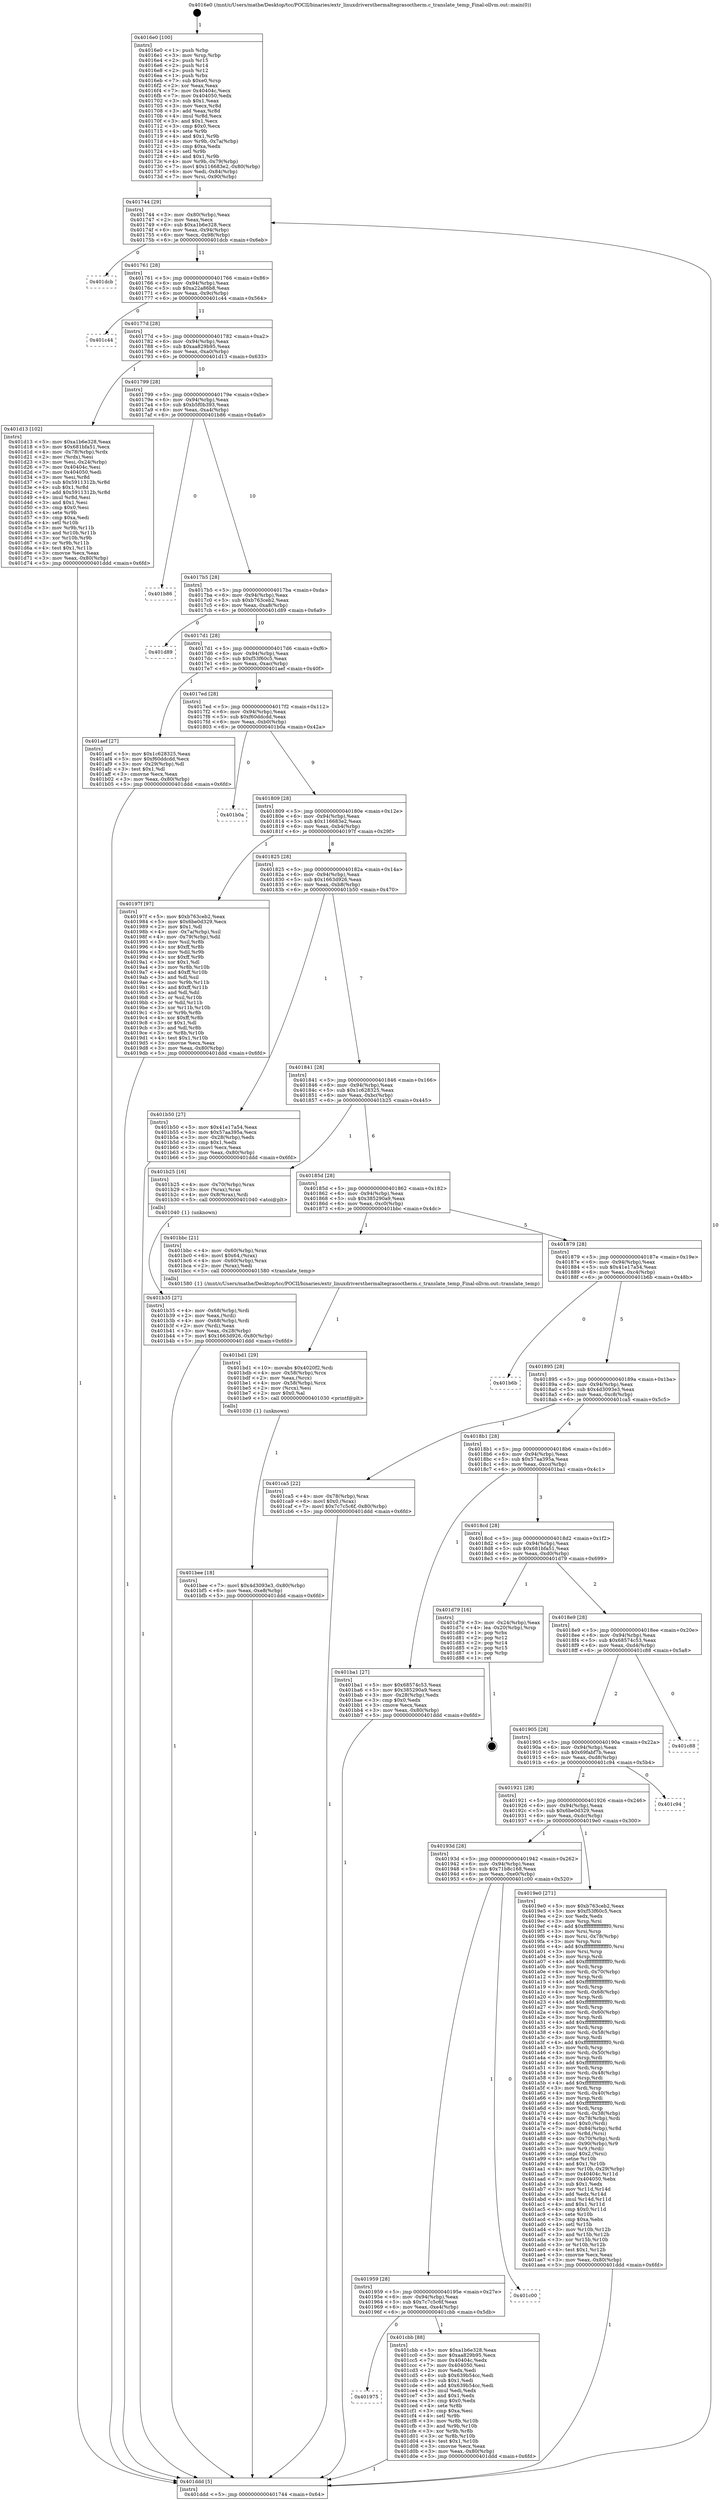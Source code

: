 digraph "0x4016e0" {
  label = "0x4016e0 (/mnt/c/Users/mathe/Desktop/tcc/POCII/binaries/extr_linuxdriversthermaltegrasoctherm.c_translate_temp_Final-ollvm.out::main(0))"
  labelloc = "t"
  node[shape=record]

  Entry [label="",width=0.3,height=0.3,shape=circle,fillcolor=black,style=filled]
  "0x401744" [label="{
     0x401744 [29]\l
     | [instrs]\l
     &nbsp;&nbsp;0x401744 \<+3\>: mov -0x80(%rbp),%eax\l
     &nbsp;&nbsp;0x401747 \<+2\>: mov %eax,%ecx\l
     &nbsp;&nbsp;0x401749 \<+6\>: sub $0xa1b6e328,%ecx\l
     &nbsp;&nbsp;0x40174f \<+6\>: mov %eax,-0x94(%rbp)\l
     &nbsp;&nbsp;0x401755 \<+6\>: mov %ecx,-0x98(%rbp)\l
     &nbsp;&nbsp;0x40175b \<+6\>: je 0000000000401dcb \<main+0x6eb\>\l
  }"]
  "0x401dcb" [label="{
     0x401dcb\l
  }", style=dashed]
  "0x401761" [label="{
     0x401761 [28]\l
     | [instrs]\l
     &nbsp;&nbsp;0x401761 \<+5\>: jmp 0000000000401766 \<main+0x86\>\l
     &nbsp;&nbsp;0x401766 \<+6\>: mov -0x94(%rbp),%eax\l
     &nbsp;&nbsp;0x40176c \<+5\>: sub $0xa22a86b8,%eax\l
     &nbsp;&nbsp;0x401771 \<+6\>: mov %eax,-0x9c(%rbp)\l
     &nbsp;&nbsp;0x401777 \<+6\>: je 0000000000401c44 \<main+0x564\>\l
  }"]
  Exit [label="",width=0.3,height=0.3,shape=circle,fillcolor=black,style=filled,peripheries=2]
  "0x401c44" [label="{
     0x401c44\l
  }", style=dashed]
  "0x40177d" [label="{
     0x40177d [28]\l
     | [instrs]\l
     &nbsp;&nbsp;0x40177d \<+5\>: jmp 0000000000401782 \<main+0xa2\>\l
     &nbsp;&nbsp;0x401782 \<+6\>: mov -0x94(%rbp),%eax\l
     &nbsp;&nbsp;0x401788 \<+5\>: sub $0xaa829b95,%eax\l
     &nbsp;&nbsp;0x40178d \<+6\>: mov %eax,-0xa0(%rbp)\l
     &nbsp;&nbsp;0x401793 \<+6\>: je 0000000000401d13 \<main+0x633\>\l
  }"]
  "0x401975" [label="{
     0x401975\l
  }", style=dashed]
  "0x401d13" [label="{
     0x401d13 [102]\l
     | [instrs]\l
     &nbsp;&nbsp;0x401d13 \<+5\>: mov $0xa1b6e328,%eax\l
     &nbsp;&nbsp;0x401d18 \<+5\>: mov $0x681bfa51,%ecx\l
     &nbsp;&nbsp;0x401d1d \<+4\>: mov -0x78(%rbp),%rdx\l
     &nbsp;&nbsp;0x401d21 \<+2\>: mov (%rdx),%esi\l
     &nbsp;&nbsp;0x401d23 \<+3\>: mov %esi,-0x24(%rbp)\l
     &nbsp;&nbsp;0x401d26 \<+7\>: mov 0x40404c,%esi\l
     &nbsp;&nbsp;0x401d2d \<+7\>: mov 0x404050,%edi\l
     &nbsp;&nbsp;0x401d34 \<+3\>: mov %esi,%r8d\l
     &nbsp;&nbsp;0x401d37 \<+7\>: sub $0x5911312b,%r8d\l
     &nbsp;&nbsp;0x401d3e \<+4\>: sub $0x1,%r8d\l
     &nbsp;&nbsp;0x401d42 \<+7\>: add $0x5911312b,%r8d\l
     &nbsp;&nbsp;0x401d49 \<+4\>: imul %r8d,%esi\l
     &nbsp;&nbsp;0x401d4d \<+3\>: and $0x1,%esi\l
     &nbsp;&nbsp;0x401d50 \<+3\>: cmp $0x0,%esi\l
     &nbsp;&nbsp;0x401d53 \<+4\>: sete %r9b\l
     &nbsp;&nbsp;0x401d57 \<+3\>: cmp $0xa,%edi\l
     &nbsp;&nbsp;0x401d5a \<+4\>: setl %r10b\l
     &nbsp;&nbsp;0x401d5e \<+3\>: mov %r9b,%r11b\l
     &nbsp;&nbsp;0x401d61 \<+3\>: and %r10b,%r11b\l
     &nbsp;&nbsp;0x401d64 \<+3\>: xor %r10b,%r9b\l
     &nbsp;&nbsp;0x401d67 \<+3\>: or %r9b,%r11b\l
     &nbsp;&nbsp;0x401d6a \<+4\>: test $0x1,%r11b\l
     &nbsp;&nbsp;0x401d6e \<+3\>: cmovne %ecx,%eax\l
     &nbsp;&nbsp;0x401d71 \<+3\>: mov %eax,-0x80(%rbp)\l
     &nbsp;&nbsp;0x401d74 \<+5\>: jmp 0000000000401ddd \<main+0x6fd\>\l
  }"]
  "0x401799" [label="{
     0x401799 [28]\l
     | [instrs]\l
     &nbsp;&nbsp;0x401799 \<+5\>: jmp 000000000040179e \<main+0xbe\>\l
     &nbsp;&nbsp;0x40179e \<+6\>: mov -0x94(%rbp),%eax\l
     &nbsp;&nbsp;0x4017a4 \<+5\>: sub $0xb5f0b393,%eax\l
     &nbsp;&nbsp;0x4017a9 \<+6\>: mov %eax,-0xa4(%rbp)\l
     &nbsp;&nbsp;0x4017af \<+6\>: je 0000000000401b86 \<main+0x4a6\>\l
  }"]
  "0x401cbb" [label="{
     0x401cbb [88]\l
     | [instrs]\l
     &nbsp;&nbsp;0x401cbb \<+5\>: mov $0xa1b6e328,%eax\l
     &nbsp;&nbsp;0x401cc0 \<+5\>: mov $0xaa829b95,%ecx\l
     &nbsp;&nbsp;0x401cc5 \<+7\>: mov 0x40404c,%edx\l
     &nbsp;&nbsp;0x401ccc \<+7\>: mov 0x404050,%esi\l
     &nbsp;&nbsp;0x401cd3 \<+2\>: mov %edx,%edi\l
     &nbsp;&nbsp;0x401cd5 \<+6\>: sub $0x639b54cc,%edi\l
     &nbsp;&nbsp;0x401cdb \<+3\>: sub $0x1,%edi\l
     &nbsp;&nbsp;0x401cde \<+6\>: add $0x639b54cc,%edi\l
     &nbsp;&nbsp;0x401ce4 \<+3\>: imul %edi,%edx\l
     &nbsp;&nbsp;0x401ce7 \<+3\>: and $0x1,%edx\l
     &nbsp;&nbsp;0x401cea \<+3\>: cmp $0x0,%edx\l
     &nbsp;&nbsp;0x401ced \<+4\>: sete %r8b\l
     &nbsp;&nbsp;0x401cf1 \<+3\>: cmp $0xa,%esi\l
     &nbsp;&nbsp;0x401cf4 \<+4\>: setl %r9b\l
     &nbsp;&nbsp;0x401cf8 \<+3\>: mov %r8b,%r10b\l
     &nbsp;&nbsp;0x401cfb \<+3\>: and %r9b,%r10b\l
     &nbsp;&nbsp;0x401cfe \<+3\>: xor %r9b,%r8b\l
     &nbsp;&nbsp;0x401d01 \<+3\>: or %r8b,%r10b\l
     &nbsp;&nbsp;0x401d04 \<+4\>: test $0x1,%r10b\l
     &nbsp;&nbsp;0x401d08 \<+3\>: cmovne %ecx,%eax\l
     &nbsp;&nbsp;0x401d0b \<+3\>: mov %eax,-0x80(%rbp)\l
     &nbsp;&nbsp;0x401d0e \<+5\>: jmp 0000000000401ddd \<main+0x6fd\>\l
  }"]
  "0x401b86" [label="{
     0x401b86\l
  }", style=dashed]
  "0x4017b5" [label="{
     0x4017b5 [28]\l
     | [instrs]\l
     &nbsp;&nbsp;0x4017b5 \<+5\>: jmp 00000000004017ba \<main+0xda\>\l
     &nbsp;&nbsp;0x4017ba \<+6\>: mov -0x94(%rbp),%eax\l
     &nbsp;&nbsp;0x4017c0 \<+5\>: sub $0xb763ceb2,%eax\l
     &nbsp;&nbsp;0x4017c5 \<+6\>: mov %eax,-0xa8(%rbp)\l
     &nbsp;&nbsp;0x4017cb \<+6\>: je 0000000000401d89 \<main+0x6a9\>\l
  }"]
  "0x401959" [label="{
     0x401959 [28]\l
     | [instrs]\l
     &nbsp;&nbsp;0x401959 \<+5\>: jmp 000000000040195e \<main+0x27e\>\l
     &nbsp;&nbsp;0x40195e \<+6\>: mov -0x94(%rbp),%eax\l
     &nbsp;&nbsp;0x401964 \<+5\>: sub $0x7c7c5c6f,%eax\l
     &nbsp;&nbsp;0x401969 \<+6\>: mov %eax,-0xe4(%rbp)\l
     &nbsp;&nbsp;0x40196f \<+6\>: je 0000000000401cbb \<main+0x5db\>\l
  }"]
  "0x401d89" [label="{
     0x401d89\l
  }", style=dashed]
  "0x4017d1" [label="{
     0x4017d1 [28]\l
     | [instrs]\l
     &nbsp;&nbsp;0x4017d1 \<+5\>: jmp 00000000004017d6 \<main+0xf6\>\l
     &nbsp;&nbsp;0x4017d6 \<+6\>: mov -0x94(%rbp),%eax\l
     &nbsp;&nbsp;0x4017dc \<+5\>: sub $0xf53f60c5,%eax\l
     &nbsp;&nbsp;0x4017e1 \<+6\>: mov %eax,-0xac(%rbp)\l
     &nbsp;&nbsp;0x4017e7 \<+6\>: je 0000000000401aef \<main+0x40f\>\l
  }"]
  "0x401c00" [label="{
     0x401c00\l
  }", style=dashed]
  "0x401aef" [label="{
     0x401aef [27]\l
     | [instrs]\l
     &nbsp;&nbsp;0x401aef \<+5\>: mov $0x1c628325,%eax\l
     &nbsp;&nbsp;0x401af4 \<+5\>: mov $0xf60ddcdd,%ecx\l
     &nbsp;&nbsp;0x401af9 \<+3\>: mov -0x29(%rbp),%dl\l
     &nbsp;&nbsp;0x401afc \<+3\>: test $0x1,%dl\l
     &nbsp;&nbsp;0x401aff \<+3\>: cmovne %ecx,%eax\l
     &nbsp;&nbsp;0x401b02 \<+3\>: mov %eax,-0x80(%rbp)\l
     &nbsp;&nbsp;0x401b05 \<+5\>: jmp 0000000000401ddd \<main+0x6fd\>\l
  }"]
  "0x4017ed" [label="{
     0x4017ed [28]\l
     | [instrs]\l
     &nbsp;&nbsp;0x4017ed \<+5\>: jmp 00000000004017f2 \<main+0x112\>\l
     &nbsp;&nbsp;0x4017f2 \<+6\>: mov -0x94(%rbp),%eax\l
     &nbsp;&nbsp;0x4017f8 \<+5\>: sub $0xf60ddcdd,%eax\l
     &nbsp;&nbsp;0x4017fd \<+6\>: mov %eax,-0xb0(%rbp)\l
     &nbsp;&nbsp;0x401803 \<+6\>: je 0000000000401b0a \<main+0x42a\>\l
  }"]
  "0x401bee" [label="{
     0x401bee [18]\l
     | [instrs]\l
     &nbsp;&nbsp;0x401bee \<+7\>: movl $0x4d3093e3,-0x80(%rbp)\l
     &nbsp;&nbsp;0x401bf5 \<+6\>: mov %eax,-0xe8(%rbp)\l
     &nbsp;&nbsp;0x401bfb \<+5\>: jmp 0000000000401ddd \<main+0x6fd\>\l
  }"]
  "0x401b0a" [label="{
     0x401b0a\l
  }", style=dashed]
  "0x401809" [label="{
     0x401809 [28]\l
     | [instrs]\l
     &nbsp;&nbsp;0x401809 \<+5\>: jmp 000000000040180e \<main+0x12e\>\l
     &nbsp;&nbsp;0x40180e \<+6\>: mov -0x94(%rbp),%eax\l
     &nbsp;&nbsp;0x401814 \<+5\>: sub $0x116683e2,%eax\l
     &nbsp;&nbsp;0x401819 \<+6\>: mov %eax,-0xb4(%rbp)\l
     &nbsp;&nbsp;0x40181f \<+6\>: je 000000000040197f \<main+0x29f\>\l
  }"]
  "0x401bd1" [label="{
     0x401bd1 [29]\l
     | [instrs]\l
     &nbsp;&nbsp;0x401bd1 \<+10\>: movabs $0x4020f2,%rdi\l
     &nbsp;&nbsp;0x401bdb \<+4\>: mov -0x58(%rbp),%rcx\l
     &nbsp;&nbsp;0x401bdf \<+2\>: mov %eax,(%rcx)\l
     &nbsp;&nbsp;0x401be1 \<+4\>: mov -0x58(%rbp),%rcx\l
     &nbsp;&nbsp;0x401be5 \<+2\>: mov (%rcx),%esi\l
     &nbsp;&nbsp;0x401be7 \<+2\>: mov $0x0,%al\l
     &nbsp;&nbsp;0x401be9 \<+5\>: call 0000000000401030 \<printf@plt\>\l
     | [calls]\l
     &nbsp;&nbsp;0x401030 \{1\} (unknown)\l
  }"]
  "0x40197f" [label="{
     0x40197f [97]\l
     | [instrs]\l
     &nbsp;&nbsp;0x40197f \<+5\>: mov $0xb763ceb2,%eax\l
     &nbsp;&nbsp;0x401984 \<+5\>: mov $0x6be0d329,%ecx\l
     &nbsp;&nbsp;0x401989 \<+2\>: mov $0x1,%dl\l
     &nbsp;&nbsp;0x40198b \<+4\>: mov -0x7a(%rbp),%sil\l
     &nbsp;&nbsp;0x40198f \<+4\>: mov -0x79(%rbp),%dil\l
     &nbsp;&nbsp;0x401993 \<+3\>: mov %sil,%r8b\l
     &nbsp;&nbsp;0x401996 \<+4\>: xor $0xff,%r8b\l
     &nbsp;&nbsp;0x40199a \<+3\>: mov %dil,%r9b\l
     &nbsp;&nbsp;0x40199d \<+4\>: xor $0xff,%r9b\l
     &nbsp;&nbsp;0x4019a1 \<+3\>: xor $0x1,%dl\l
     &nbsp;&nbsp;0x4019a4 \<+3\>: mov %r8b,%r10b\l
     &nbsp;&nbsp;0x4019a7 \<+4\>: and $0xff,%r10b\l
     &nbsp;&nbsp;0x4019ab \<+3\>: and %dl,%sil\l
     &nbsp;&nbsp;0x4019ae \<+3\>: mov %r9b,%r11b\l
     &nbsp;&nbsp;0x4019b1 \<+4\>: and $0xff,%r11b\l
     &nbsp;&nbsp;0x4019b5 \<+3\>: and %dl,%dil\l
     &nbsp;&nbsp;0x4019b8 \<+3\>: or %sil,%r10b\l
     &nbsp;&nbsp;0x4019bb \<+3\>: or %dil,%r11b\l
     &nbsp;&nbsp;0x4019be \<+3\>: xor %r11b,%r10b\l
     &nbsp;&nbsp;0x4019c1 \<+3\>: or %r9b,%r8b\l
     &nbsp;&nbsp;0x4019c4 \<+4\>: xor $0xff,%r8b\l
     &nbsp;&nbsp;0x4019c8 \<+3\>: or $0x1,%dl\l
     &nbsp;&nbsp;0x4019cb \<+3\>: and %dl,%r8b\l
     &nbsp;&nbsp;0x4019ce \<+3\>: or %r8b,%r10b\l
     &nbsp;&nbsp;0x4019d1 \<+4\>: test $0x1,%r10b\l
     &nbsp;&nbsp;0x4019d5 \<+3\>: cmovne %ecx,%eax\l
     &nbsp;&nbsp;0x4019d8 \<+3\>: mov %eax,-0x80(%rbp)\l
     &nbsp;&nbsp;0x4019db \<+5\>: jmp 0000000000401ddd \<main+0x6fd\>\l
  }"]
  "0x401825" [label="{
     0x401825 [28]\l
     | [instrs]\l
     &nbsp;&nbsp;0x401825 \<+5\>: jmp 000000000040182a \<main+0x14a\>\l
     &nbsp;&nbsp;0x40182a \<+6\>: mov -0x94(%rbp),%eax\l
     &nbsp;&nbsp;0x401830 \<+5\>: sub $0x1663d926,%eax\l
     &nbsp;&nbsp;0x401835 \<+6\>: mov %eax,-0xb8(%rbp)\l
     &nbsp;&nbsp;0x40183b \<+6\>: je 0000000000401b50 \<main+0x470\>\l
  }"]
  "0x401ddd" [label="{
     0x401ddd [5]\l
     | [instrs]\l
     &nbsp;&nbsp;0x401ddd \<+5\>: jmp 0000000000401744 \<main+0x64\>\l
  }"]
  "0x4016e0" [label="{
     0x4016e0 [100]\l
     | [instrs]\l
     &nbsp;&nbsp;0x4016e0 \<+1\>: push %rbp\l
     &nbsp;&nbsp;0x4016e1 \<+3\>: mov %rsp,%rbp\l
     &nbsp;&nbsp;0x4016e4 \<+2\>: push %r15\l
     &nbsp;&nbsp;0x4016e6 \<+2\>: push %r14\l
     &nbsp;&nbsp;0x4016e8 \<+2\>: push %r12\l
     &nbsp;&nbsp;0x4016ea \<+1\>: push %rbx\l
     &nbsp;&nbsp;0x4016eb \<+7\>: sub $0xe0,%rsp\l
     &nbsp;&nbsp;0x4016f2 \<+2\>: xor %eax,%eax\l
     &nbsp;&nbsp;0x4016f4 \<+7\>: mov 0x40404c,%ecx\l
     &nbsp;&nbsp;0x4016fb \<+7\>: mov 0x404050,%edx\l
     &nbsp;&nbsp;0x401702 \<+3\>: sub $0x1,%eax\l
     &nbsp;&nbsp;0x401705 \<+3\>: mov %ecx,%r8d\l
     &nbsp;&nbsp;0x401708 \<+3\>: add %eax,%r8d\l
     &nbsp;&nbsp;0x40170b \<+4\>: imul %r8d,%ecx\l
     &nbsp;&nbsp;0x40170f \<+3\>: and $0x1,%ecx\l
     &nbsp;&nbsp;0x401712 \<+3\>: cmp $0x0,%ecx\l
     &nbsp;&nbsp;0x401715 \<+4\>: sete %r9b\l
     &nbsp;&nbsp;0x401719 \<+4\>: and $0x1,%r9b\l
     &nbsp;&nbsp;0x40171d \<+4\>: mov %r9b,-0x7a(%rbp)\l
     &nbsp;&nbsp;0x401721 \<+3\>: cmp $0xa,%edx\l
     &nbsp;&nbsp;0x401724 \<+4\>: setl %r9b\l
     &nbsp;&nbsp;0x401728 \<+4\>: and $0x1,%r9b\l
     &nbsp;&nbsp;0x40172c \<+4\>: mov %r9b,-0x79(%rbp)\l
     &nbsp;&nbsp;0x401730 \<+7\>: movl $0x116683e2,-0x80(%rbp)\l
     &nbsp;&nbsp;0x401737 \<+6\>: mov %edi,-0x84(%rbp)\l
     &nbsp;&nbsp;0x40173d \<+7\>: mov %rsi,-0x90(%rbp)\l
  }"]
  "0x401b35" [label="{
     0x401b35 [27]\l
     | [instrs]\l
     &nbsp;&nbsp;0x401b35 \<+4\>: mov -0x68(%rbp),%rdi\l
     &nbsp;&nbsp;0x401b39 \<+2\>: mov %eax,(%rdi)\l
     &nbsp;&nbsp;0x401b3b \<+4\>: mov -0x68(%rbp),%rdi\l
     &nbsp;&nbsp;0x401b3f \<+2\>: mov (%rdi),%eax\l
     &nbsp;&nbsp;0x401b41 \<+3\>: mov %eax,-0x28(%rbp)\l
     &nbsp;&nbsp;0x401b44 \<+7\>: movl $0x1663d926,-0x80(%rbp)\l
     &nbsp;&nbsp;0x401b4b \<+5\>: jmp 0000000000401ddd \<main+0x6fd\>\l
  }"]
  "0x401b50" [label="{
     0x401b50 [27]\l
     | [instrs]\l
     &nbsp;&nbsp;0x401b50 \<+5\>: mov $0x41e17a54,%eax\l
     &nbsp;&nbsp;0x401b55 \<+5\>: mov $0x57aa395a,%ecx\l
     &nbsp;&nbsp;0x401b5a \<+3\>: mov -0x28(%rbp),%edx\l
     &nbsp;&nbsp;0x401b5d \<+3\>: cmp $0x1,%edx\l
     &nbsp;&nbsp;0x401b60 \<+3\>: cmovl %ecx,%eax\l
     &nbsp;&nbsp;0x401b63 \<+3\>: mov %eax,-0x80(%rbp)\l
     &nbsp;&nbsp;0x401b66 \<+5\>: jmp 0000000000401ddd \<main+0x6fd\>\l
  }"]
  "0x401841" [label="{
     0x401841 [28]\l
     | [instrs]\l
     &nbsp;&nbsp;0x401841 \<+5\>: jmp 0000000000401846 \<main+0x166\>\l
     &nbsp;&nbsp;0x401846 \<+6\>: mov -0x94(%rbp),%eax\l
     &nbsp;&nbsp;0x40184c \<+5\>: sub $0x1c628325,%eax\l
     &nbsp;&nbsp;0x401851 \<+6\>: mov %eax,-0xbc(%rbp)\l
     &nbsp;&nbsp;0x401857 \<+6\>: je 0000000000401b25 \<main+0x445\>\l
  }"]
  "0x40193d" [label="{
     0x40193d [28]\l
     | [instrs]\l
     &nbsp;&nbsp;0x40193d \<+5\>: jmp 0000000000401942 \<main+0x262\>\l
     &nbsp;&nbsp;0x401942 \<+6\>: mov -0x94(%rbp),%eax\l
     &nbsp;&nbsp;0x401948 \<+5\>: sub $0x71b8c168,%eax\l
     &nbsp;&nbsp;0x40194d \<+6\>: mov %eax,-0xe0(%rbp)\l
     &nbsp;&nbsp;0x401953 \<+6\>: je 0000000000401c00 \<main+0x520\>\l
  }"]
  "0x401b25" [label="{
     0x401b25 [16]\l
     | [instrs]\l
     &nbsp;&nbsp;0x401b25 \<+4\>: mov -0x70(%rbp),%rax\l
     &nbsp;&nbsp;0x401b29 \<+3\>: mov (%rax),%rax\l
     &nbsp;&nbsp;0x401b2c \<+4\>: mov 0x8(%rax),%rdi\l
     &nbsp;&nbsp;0x401b30 \<+5\>: call 0000000000401040 \<atoi@plt\>\l
     | [calls]\l
     &nbsp;&nbsp;0x401040 \{1\} (unknown)\l
  }"]
  "0x40185d" [label="{
     0x40185d [28]\l
     | [instrs]\l
     &nbsp;&nbsp;0x40185d \<+5\>: jmp 0000000000401862 \<main+0x182\>\l
     &nbsp;&nbsp;0x401862 \<+6\>: mov -0x94(%rbp),%eax\l
     &nbsp;&nbsp;0x401868 \<+5\>: sub $0x385290a9,%eax\l
     &nbsp;&nbsp;0x40186d \<+6\>: mov %eax,-0xc0(%rbp)\l
     &nbsp;&nbsp;0x401873 \<+6\>: je 0000000000401bbc \<main+0x4dc\>\l
  }"]
  "0x4019e0" [label="{
     0x4019e0 [271]\l
     | [instrs]\l
     &nbsp;&nbsp;0x4019e0 \<+5\>: mov $0xb763ceb2,%eax\l
     &nbsp;&nbsp;0x4019e5 \<+5\>: mov $0xf53f60c5,%ecx\l
     &nbsp;&nbsp;0x4019ea \<+2\>: xor %edx,%edx\l
     &nbsp;&nbsp;0x4019ec \<+3\>: mov %rsp,%rsi\l
     &nbsp;&nbsp;0x4019ef \<+4\>: add $0xfffffffffffffff0,%rsi\l
     &nbsp;&nbsp;0x4019f3 \<+3\>: mov %rsi,%rsp\l
     &nbsp;&nbsp;0x4019f6 \<+4\>: mov %rsi,-0x78(%rbp)\l
     &nbsp;&nbsp;0x4019fa \<+3\>: mov %rsp,%rsi\l
     &nbsp;&nbsp;0x4019fd \<+4\>: add $0xfffffffffffffff0,%rsi\l
     &nbsp;&nbsp;0x401a01 \<+3\>: mov %rsi,%rsp\l
     &nbsp;&nbsp;0x401a04 \<+3\>: mov %rsp,%rdi\l
     &nbsp;&nbsp;0x401a07 \<+4\>: add $0xfffffffffffffff0,%rdi\l
     &nbsp;&nbsp;0x401a0b \<+3\>: mov %rdi,%rsp\l
     &nbsp;&nbsp;0x401a0e \<+4\>: mov %rdi,-0x70(%rbp)\l
     &nbsp;&nbsp;0x401a12 \<+3\>: mov %rsp,%rdi\l
     &nbsp;&nbsp;0x401a15 \<+4\>: add $0xfffffffffffffff0,%rdi\l
     &nbsp;&nbsp;0x401a19 \<+3\>: mov %rdi,%rsp\l
     &nbsp;&nbsp;0x401a1c \<+4\>: mov %rdi,-0x68(%rbp)\l
     &nbsp;&nbsp;0x401a20 \<+3\>: mov %rsp,%rdi\l
     &nbsp;&nbsp;0x401a23 \<+4\>: add $0xfffffffffffffff0,%rdi\l
     &nbsp;&nbsp;0x401a27 \<+3\>: mov %rdi,%rsp\l
     &nbsp;&nbsp;0x401a2a \<+4\>: mov %rdi,-0x60(%rbp)\l
     &nbsp;&nbsp;0x401a2e \<+3\>: mov %rsp,%rdi\l
     &nbsp;&nbsp;0x401a31 \<+4\>: add $0xfffffffffffffff0,%rdi\l
     &nbsp;&nbsp;0x401a35 \<+3\>: mov %rdi,%rsp\l
     &nbsp;&nbsp;0x401a38 \<+4\>: mov %rdi,-0x58(%rbp)\l
     &nbsp;&nbsp;0x401a3c \<+3\>: mov %rsp,%rdi\l
     &nbsp;&nbsp;0x401a3f \<+4\>: add $0xfffffffffffffff0,%rdi\l
     &nbsp;&nbsp;0x401a43 \<+3\>: mov %rdi,%rsp\l
     &nbsp;&nbsp;0x401a46 \<+4\>: mov %rdi,-0x50(%rbp)\l
     &nbsp;&nbsp;0x401a4a \<+3\>: mov %rsp,%rdi\l
     &nbsp;&nbsp;0x401a4d \<+4\>: add $0xfffffffffffffff0,%rdi\l
     &nbsp;&nbsp;0x401a51 \<+3\>: mov %rdi,%rsp\l
     &nbsp;&nbsp;0x401a54 \<+4\>: mov %rdi,-0x48(%rbp)\l
     &nbsp;&nbsp;0x401a58 \<+3\>: mov %rsp,%rdi\l
     &nbsp;&nbsp;0x401a5b \<+4\>: add $0xfffffffffffffff0,%rdi\l
     &nbsp;&nbsp;0x401a5f \<+3\>: mov %rdi,%rsp\l
     &nbsp;&nbsp;0x401a62 \<+4\>: mov %rdi,-0x40(%rbp)\l
     &nbsp;&nbsp;0x401a66 \<+3\>: mov %rsp,%rdi\l
     &nbsp;&nbsp;0x401a69 \<+4\>: add $0xfffffffffffffff0,%rdi\l
     &nbsp;&nbsp;0x401a6d \<+3\>: mov %rdi,%rsp\l
     &nbsp;&nbsp;0x401a70 \<+4\>: mov %rdi,-0x38(%rbp)\l
     &nbsp;&nbsp;0x401a74 \<+4\>: mov -0x78(%rbp),%rdi\l
     &nbsp;&nbsp;0x401a78 \<+6\>: movl $0x0,(%rdi)\l
     &nbsp;&nbsp;0x401a7e \<+7\>: mov -0x84(%rbp),%r8d\l
     &nbsp;&nbsp;0x401a85 \<+3\>: mov %r8d,(%rsi)\l
     &nbsp;&nbsp;0x401a88 \<+4\>: mov -0x70(%rbp),%rdi\l
     &nbsp;&nbsp;0x401a8c \<+7\>: mov -0x90(%rbp),%r9\l
     &nbsp;&nbsp;0x401a93 \<+3\>: mov %r9,(%rdi)\l
     &nbsp;&nbsp;0x401a96 \<+3\>: cmpl $0x2,(%rsi)\l
     &nbsp;&nbsp;0x401a99 \<+4\>: setne %r10b\l
     &nbsp;&nbsp;0x401a9d \<+4\>: and $0x1,%r10b\l
     &nbsp;&nbsp;0x401aa1 \<+4\>: mov %r10b,-0x29(%rbp)\l
     &nbsp;&nbsp;0x401aa5 \<+8\>: mov 0x40404c,%r11d\l
     &nbsp;&nbsp;0x401aad \<+7\>: mov 0x404050,%ebx\l
     &nbsp;&nbsp;0x401ab4 \<+3\>: sub $0x1,%edx\l
     &nbsp;&nbsp;0x401ab7 \<+3\>: mov %r11d,%r14d\l
     &nbsp;&nbsp;0x401aba \<+3\>: add %edx,%r14d\l
     &nbsp;&nbsp;0x401abd \<+4\>: imul %r14d,%r11d\l
     &nbsp;&nbsp;0x401ac1 \<+4\>: and $0x1,%r11d\l
     &nbsp;&nbsp;0x401ac5 \<+4\>: cmp $0x0,%r11d\l
     &nbsp;&nbsp;0x401ac9 \<+4\>: sete %r10b\l
     &nbsp;&nbsp;0x401acd \<+3\>: cmp $0xa,%ebx\l
     &nbsp;&nbsp;0x401ad0 \<+4\>: setl %r15b\l
     &nbsp;&nbsp;0x401ad4 \<+3\>: mov %r10b,%r12b\l
     &nbsp;&nbsp;0x401ad7 \<+3\>: and %r15b,%r12b\l
     &nbsp;&nbsp;0x401ada \<+3\>: xor %r15b,%r10b\l
     &nbsp;&nbsp;0x401add \<+3\>: or %r10b,%r12b\l
     &nbsp;&nbsp;0x401ae0 \<+4\>: test $0x1,%r12b\l
     &nbsp;&nbsp;0x401ae4 \<+3\>: cmovne %ecx,%eax\l
     &nbsp;&nbsp;0x401ae7 \<+3\>: mov %eax,-0x80(%rbp)\l
     &nbsp;&nbsp;0x401aea \<+5\>: jmp 0000000000401ddd \<main+0x6fd\>\l
  }"]
  "0x401bbc" [label="{
     0x401bbc [21]\l
     | [instrs]\l
     &nbsp;&nbsp;0x401bbc \<+4\>: mov -0x60(%rbp),%rax\l
     &nbsp;&nbsp;0x401bc0 \<+6\>: movl $0x64,(%rax)\l
     &nbsp;&nbsp;0x401bc6 \<+4\>: mov -0x60(%rbp),%rax\l
     &nbsp;&nbsp;0x401bca \<+2\>: mov (%rax),%edi\l
     &nbsp;&nbsp;0x401bcc \<+5\>: call 0000000000401580 \<translate_temp\>\l
     | [calls]\l
     &nbsp;&nbsp;0x401580 \{1\} (/mnt/c/Users/mathe/Desktop/tcc/POCII/binaries/extr_linuxdriversthermaltegrasoctherm.c_translate_temp_Final-ollvm.out::translate_temp)\l
  }"]
  "0x401879" [label="{
     0x401879 [28]\l
     | [instrs]\l
     &nbsp;&nbsp;0x401879 \<+5\>: jmp 000000000040187e \<main+0x19e\>\l
     &nbsp;&nbsp;0x40187e \<+6\>: mov -0x94(%rbp),%eax\l
     &nbsp;&nbsp;0x401884 \<+5\>: sub $0x41e17a54,%eax\l
     &nbsp;&nbsp;0x401889 \<+6\>: mov %eax,-0xc4(%rbp)\l
     &nbsp;&nbsp;0x40188f \<+6\>: je 0000000000401b6b \<main+0x48b\>\l
  }"]
  "0x401921" [label="{
     0x401921 [28]\l
     | [instrs]\l
     &nbsp;&nbsp;0x401921 \<+5\>: jmp 0000000000401926 \<main+0x246\>\l
     &nbsp;&nbsp;0x401926 \<+6\>: mov -0x94(%rbp),%eax\l
     &nbsp;&nbsp;0x40192c \<+5\>: sub $0x6be0d329,%eax\l
     &nbsp;&nbsp;0x401931 \<+6\>: mov %eax,-0xdc(%rbp)\l
     &nbsp;&nbsp;0x401937 \<+6\>: je 00000000004019e0 \<main+0x300\>\l
  }"]
  "0x401b6b" [label="{
     0x401b6b\l
  }", style=dashed]
  "0x401895" [label="{
     0x401895 [28]\l
     | [instrs]\l
     &nbsp;&nbsp;0x401895 \<+5\>: jmp 000000000040189a \<main+0x1ba\>\l
     &nbsp;&nbsp;0x40189a \<+6\>: mov -0x94(%rbp),%eax\l
     &nbsp;&nbsp;0x4018a0 \<+5\>: sub $0x4d3093e3,%eax\l
     &nbsp;&nbsp;0x4018a5 \<+6\>: mov %eax,-0xc8(%rbp)\l
     &nbsp;&nbsp;0x4018ab \<+6\>: je 0000000000401ca5 \<main+0x5c5\>\l
  }"]
  "0x401c94" [label="{
     0x401c94\l
  }", style=dashed]
  "0x401ca5" [label="{
     0x401ca5 [22]\l
     | [instrs]\l
     &nbsp;&nbsp;0x401ca5 \<+4\>: mov -0x78(%rbp),%rax\l
     &nbsp;&nbsp;0x401ca9 \<+6\>: movl $0x0,(%rax)\l
     &nbsp;&nbsp;0x401caf \<+7\>: movl $0x7c7c5c6f,-0x80(%rbp)\l
     &nbsp;&nbsp;0x401cb6 \<+5\>: jmp 0000000000401ddd \<main+0x6fd\>\l
  }"]
  "0x4018b1" [label="{
     0x4018b1 [28]\l
     | [instrs]\l
     &nbsp;&nbsp;0x4018b1 \<+5\>: jmp 00000000004018b6 \<main+0x1d6\>\l
     &nbsp;&nbsp;0x4018b6 \<+6\>: mov -0x94(%rbp),%eax\l
     &nbsp;&nbsp;0x4018bc \<+5\>: sub $0x57aa395a,%eax\l
     &nbsp;&nbsp;0x4018c1 \<+6\>: mov %eax,-0xcc(%rbp)\l
     &nbsp;&nbsp;0x4018c7 \<+6\>: je 0000000000401ba1 \<main+0x4c1\>\l
  }"]
  "0x401905" [label="{
     0x401905 [28]\l
     | [instrs]\l
     &nbsp;&nbsp;0x401905 \<+5\>: jmp 000000000040190a \<main+0x22a\>\l
     &nbsp;&nbsp;0x40190a \<+6\>: mov -0x94(%rbp),%eax\l
     &nbsp;&nbsp;0x401910 \<+5\>: sub $0x69fabf7b,%eax\l
     &nbsp;&nbsp;0x401915 \<+6\>: mov %eax,-0xd8(%rbp)\l
     &nbsp;&nbsp;0x40191b \<+6\>: je 0000000000401c94 \<main+0x5b4\>\l
  }"]
  "0x401ba1" [label="{
     0x401ba1 [27]\l
     | [instrs]\l
     &nbsp;&nbsp;0x401ba1 \<+5\>: mov $0x68574c53,%eax\l
     &nbsp;&nbsp;0x401ba6 \<+5\>: mov $0x385290a9,%ecx\l
     &nbsp;&nbsp;0x401bab \<+3\>: mov -0x28(%rbp),%edx\l
     &nbsp;&nbsp;0x401bae \<+3\>: cmp $0x0,%edx\l
     &nbsp;&nbsp;0x401bb1 \<+3\>: cmove %ecx,%eax\l
     &nbsp;&nbsp;0x401bb4 \<+3\>: mov %eax,-0x80(%rbp)\l
     &nbsp;&nbsp;0x401bb7 \<+5\>: jmp 0000000000401ddd \<main+0x6fd\>\l
  }"]
  "0x4018cd" [label="{
     0x4018cd [28]\l
     | [instrs]\l
     &nbsp;&nbsp;0x4018cd \<+5\>: jmp 00000000004018d2 \<main+0x1f2\>\l
     &nbsp;&nbsp;0x4018d2 \<+6\>: mov -0x94(%rbp),%eax\l
     &nbsp;&nbsp;0x4018d8 \<+5\>: sub $0x681bfa51,%eax\l
     &nbsp;&nbsp;0x4018dd \<+6\>: mov %eax,-0xd0(%rbp)\l
     &nbsp;&nbsp;0x4018e3 \<+6\>: je 0000000000401d79 \<main+0x699\>\l
  }"]
  "0x401c88" [label="{
     0x401c88\l
  }", style=dashed]
  "0x401d79" [label="{
     0x401d79 [16]\l
     | [instrs]\l
     &nbsp;&nbsp;0x401d79 \<+3\>: mov -0x24(%rbp),%eax\l
     &nbsp;&nbsp;0x401d7c \<+4\>: lea -0x20(%rbp),%rsp\l
     &nbsp;&nbsp;0x401d80 \<+1\>: pop %rbx\l
     &nbsp;&nbsp;0x401d81 \<+2\>: pop %r12\l
     &nbsp;&nbsp;0x401d83 \<+2\>: pop %r14\l
     &nbsp;&nbsp;0x401d85 \<+2\>: pop %r15\l
     &nbsp;&nbsp;0x401d87 \<+1\>: pop %rbp\l
     &nbsp;&nbsp;0x401d88 \<+1\>: ret\l
  }"]
  "0x4018e9" [label="{
     0x4018e9 [28]\l
     | [instrs]\l
     &nbsp;&nbsp;0x4018e9 \<+5\>: jmp 00000000004018ee \<main+0x20e\>\l
     &nbsp;&nbsp;0x4018ee \<+6\>: mov -0x94(%rbp),%eax\l
     &nbsp;&nbsp;0x4018f4 \<+5\>: sub $0x68574c53,%eax\l
     &nbsp;&nbsp;0x4018f9 \<+6\>: mov %eax,-0xd4(%rbp)\l
     &nbsp;&nbsp;0x4018ff \<+6\>: je 0000000000401c88 \<main+0x5a8\>\l
  }"]
  Entry -> "0x4016e0" [label=" 1"]
  "0x401744" -> "0x401dcb" [label=" 0"]
  "0x401744" -> "0x401761" [label=" 11"]
  "0x401d79" -> Exit [label=" 1"]
  "0x401761" -> "0x401c44" [label=" 0"]
  "0x401761" -> "0x40177d" [label=" 11"]
  "0x401d13" -> "0x401ddd" [label=" 1"]
  "0x40177d" -> "0x401d13" [label=" 1"]
  "0x40177d" -> "0x401799" [label=" 10"]
  "0x401cbb" -> "0x401ddd" [label=" 1"]
  "0x401799" -> "0x401b86" [label=" 0"]
  "0x401799" -> "0x4017b5" [label=" 10"]
  "0x401959" -> "0x401975" [label=" 0"]
  "0x4017b5" -> "0x401d89" [label=" 0"]
  "0x4017b5" -> "0x4017d1" [label=" 10"]
  "0x401959" -> "0x401cbb" [label=" 1"]
  "0x4017d1" -> "0x401aef" [label=" 1"]
  "0x4017d1" -> "0x4017ed" [label=" 9"]
  "0x40193d" -> "0x401959" [label=" 1"]
  "0x4017ed" -> "0x401b0a" [label=" 0"]
  "0x4017ed" -> "0x401809" [label=" 9"]
  "0x40193d" -> "0x401c00" [label=" 0"]
  "0x401809" -> "0x40197f" [label=" 1"]
  "0x401809" -> "0x401825" [label=" 8"]
  "0x40197f" -> "0x401ddd" [label=" 1"]
  "0x4016e0" -> "0x401744" [label=" 1"]
  "0x401ddd" -> "0x401744" [label=" 10"]
  "0x401ca5" -> "0x401ddd" [label=" 1"]
  "0x401825" -> "0x401b50" [label=" 1"]
  "0x401825" -> "0x401841" [label=" 7"]
  "0x401bee" -> "0x401ddd" [label=" 1"]
  "0x401841" -> "0x401b25" [label=" 1"]
  "0x401841" -> "0x40185d" [label=" 6"]
  "0x401bbc" -> "0x401bd1" [label=" 1"]
  "0x40185d" -> "0x401bbc" [label=" 1"]
  "0x40185d" -> "0x401879" [label=" 5"]
  "0x401ba1" -> "0x401ddd" [label=" 1"]
  "0x401879" -> "0x401b6b" [label=" 0"]
  "0x401879" -> "0x401895" [label=" 5"]
  "0x401b35" -> "0x401ddd" [label=" 1"]
  "0x401895" -> "0x401ca5" [label=" 1"]
  "0x401895" -> "0x4018b1" [label=" 4"]
  "0x401b25" -> "0x401b35" [label=" 1"]
  "0x4018b1" -> "0x401ba1" [label=" 1"]
  "0x4018b1" -> "0x4018cd" [label=" 3"]
  "0x4019e0" -> "0x401ddd" [label=" 1"]
  "0x4018cd" -> "0x401d79" [label=" 1"]
  "0x4018cd" -> "0x4018e9" [label=" 2"]
  "0x401bd1" -> "0x401bee" [label=" 1"]
  "0x4018e9" -> "0x401c88" [label=" 0"]
  "0x4018e9" -> "0x401905" [label=" 2"]
  "0x401aef" -> "0x401ddd" [label=" 1"]
  "0x401905" -> "0x401c94" [label=" 0"]
  "0x401905" -> "0x401921" [label=" 2"]
  "0x401b50" -> "0x401ddd" [label=" 1"]
  "0x401921" -> "0x4019e0" [label=" 1"]
  "0x401921" -> "0x40193d" [label=" 1"]
}
